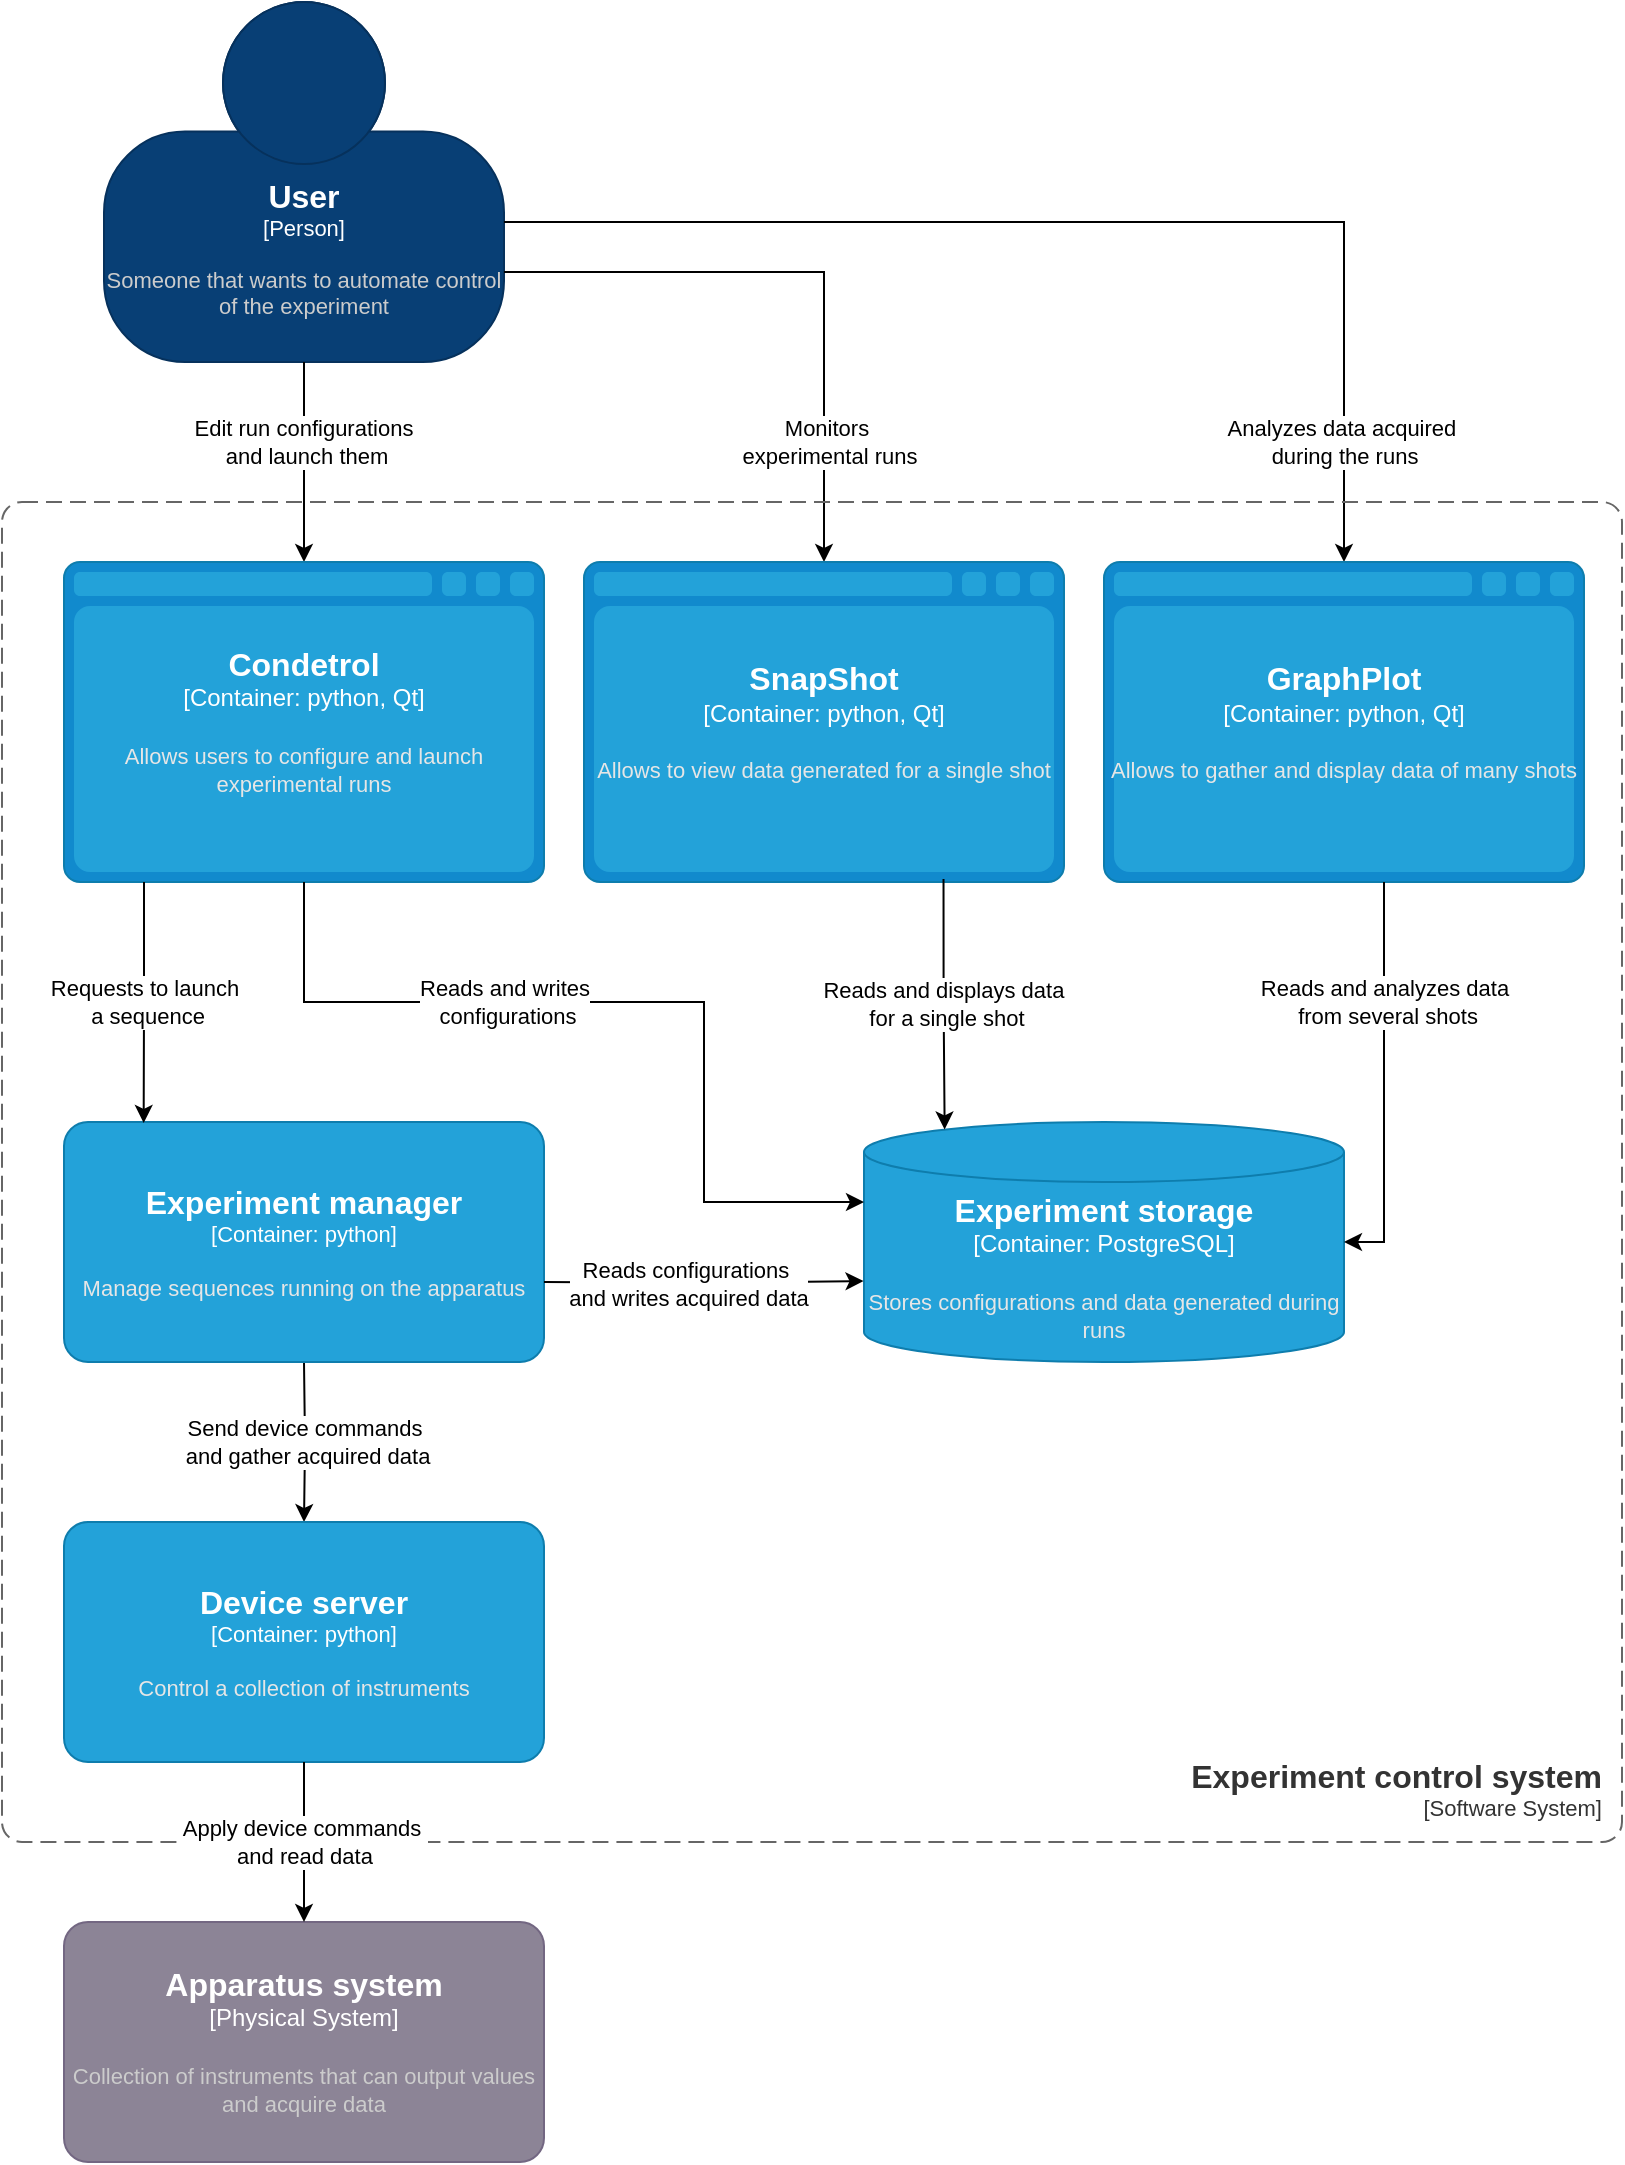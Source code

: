<mxfile version="24.6.4" type="device">
  <diagram name="Page-1" id="qh3EzcdpaSvzkxx11e34">
    <mxGraphModel dx="1154" dy="577" grid="1" gridSize="10" guides="1" tooltips="1" connect="1" arrows="1" fold="1" page="1" pageScale="1" pageWidth="827" pageHeight="1169" background="#ffffff" math="0" shadow="0">
      <root>
        <mxCell id="0" />
        <mxCell id="1" parent="0" />
        <object placeholders="1" c4Name="User" c4Type="Person" c4Description="Someone that wants to automate control of the experiment" label="&lt;font style=&quot;font-size: 16px&quot;&gt;&lt;b&gt;%c4Name%&lt;/b&gt;&lt;/font&gt;&lt;div&gt;[%c4Type%]&lt;/div&gt;&lt;br&gt;&lt;div&gt;&lt;font style=&quot;font-size: 11px&quot;&gt;&lt;font color=&quot;#cccccc&quot;&gt;%c4Description%&lt;/font&gt;&lt;/div&gt;" id="vPy4da65JbhE29JQjTfA-1">
          <mxCell style="html=1;fontSize=11;dashed=0;whiteSpace=wrap;fillColor=#083F75;strokeColor=#06315C;fontColor=#ffffff;shape=mxgraph.c4.person2;align=center;metaEdit=1;points=[[0.5,0,0],[1,0.5,0],[1,0.75,0],[0.75,1,0],[0.5,1,0],[0.25,1,0],[0,0.75,0],[0,0.5,0]];resizable=0;" parent="1" vertex="1">
            <mxGeometry x="60" width="200" height="180" as="geometry" />
          </mxCell>
        </object>
        <mxCell id="vPy4da65JbhE29JQjTfA-7" style="edgeStyle=orthogonalEdgeStyle;rounded=0;orthogonalLoop=1;jettySize=auto;html=1;entryX=0.5;entryY=0;entryDx=0;entryDy=0;entryPerimeter=0;strokeColor=#000000;" parent="1" source="vPy4da65JbhE29JQjTfA-1" edge="1">
          <mxGeometry relative="1" as="geometry">
            <mxPoint x="160" y="280" as="targetPoint" />
          </mxGeometry>
        </mxCell>
        <mxCell id="vPy4da65JbhE29JQjTfA-8" value="Edit run configurations&amp;nbsp;&lt;div&gt;and launch them&lt;/div&gt;" style="edgeLabel;html=1;align=center;verticalAlign=middle;resizable=0;points=[];fontColor=#000000;labelBackgroundColor=#ffffff;" parent="vPy4da65JbhE29JQjTfA-7" vertex="1" connectable="0">
          <mxGeometry relative="1" as="geometry">
            <mxPoint y="-10" as="offset" />
          </mxGeometry>
        </mxCell>
        <object placeholders="1" c4Name="Apparatus system" c4Type="Physical System" c4Description="Collection of instruments that can output values and acquire data" label="&lt;font style=&quot;font-size: 16px&quot;&gt;&lt;b&gt;%c4Name%&lt;/b&gt;&lt;/font&gt;&lt;div&gt;[%c4Type%]&lt;/div&gt;&lt;br&gt;&lt;div&gt;&lt;font style=&quot;font-size: 11px&quot;&gt;&lt;font color=&quot;#cccccc&quot;&gt;%c4Description%&lt;/font&gt;&lt;/div&gt;" id="vPy4da65JbhE29JQjTfA-17">
          <mxCell style="rounded=1;whiteSpace=wrap;html=1;labelBackgroundColor=none;fillColor=#8C8496;fontColor=#ffffff;align=center;arcSize=10;strokeColor=#736782;metaEdit=1;resizable=0;points=[[0.25,0,0],[0.5,0,0],[0.75,0,0],[1,0.25,0],[1,0.5,0],[1,0.75,0],[0.75,1,0],[0.5,1,0],[0.25,1,0],[0,0.75,0],[0,0.5,0],[0,0.25,0]];" parent="1" vertex="1">
            <mxGeometry x="40" y="960" width="240" height="120" as="geometry" />
          </mxCell>
        </object>
        <mxCell id="vPy4da65JbhE29JQjTfA-18" style="edgeStyle=orthogonalEdgeStyle;rounded=0;orthogonalLoop=1;jettySize=auto;html=1;exitX=0.5;exitY=1;exitDx=0;exitDy=0;exitPerimeter=0;strokeColor=#000000;" parent="1" target="gOwbFWG3VJaP6ewb8-Fu-1" edge="1">
          <mxGeometry relative="1" as="geometry">
            <mxPoint x="160" y="680" as="sourcePoint" />
            <mxPoint x="165.023" y="770" as="targetPoint" />
          </mxGeometry>
        </mxCell>
        <mxCell id="NfskYz0vfe1n3Q-fBgOu-30" style="edgeStyle=orthogonalEdgeStyle;rounded=0;orthogonalLoop=1;jettySize=auto;html=1;entryX=0.5;entryY=0;entryDx=0;entryDy=0;entryPerimeter=0;strokeColor=#000000;exitX=1;exitY=0.75;exitDx=0;exitDy=0;exitPerimeter=0;" parent="1" source="vPy4da65JbhE29JQjTfA-1" edge="1">
          <mxGeometry relative="1" as="geometry">
            <Array as="points">
              <mxPoint x="420" y="135" />
            </Array>
            <mxPoint x="420" y="280" as="targetPoint" />
            <mxPoint x="340" y="140" as="sourcePoint" />
          </mxGeometry>
        </mxCell>
        <mxCell id="NfskYz0vfe1n3Q-fBgOu-32" value="Monitors&lt;div&gt;&amp;nbsp;experimental runs&lt;/div&gt;" style="edgeLabel;html=1;align=center;verticalAlign=middle;resizable=0;points=[];fontColor=#000000;labelBackgroundColor=#ffffff;" parent="NfskYz0vfe1n3Q-fBgOu-30" vertex="1" connectable="0">
          <mxGeometry x="-0.454" y="-2" relative="1" as="geometry">
            <mxPoint x="77" y="83" as="offset" />
          </mxGeometry>
        </mxCell>
        <mxCell id="NfskYz0vfe1n3Q-fBgOu-31" style="edgeStyle=orthogonalEdgeStyle;rounded=0;orthogonalLoop=1;jettySize=auto;html=1;entryX=0.5;entryY=0;entryDx=0;entryDy=0;entryPerimeter=0;strokeColor=#000000;" parent="1" edge="1">
          <mxGeometry relative="1" as="geometry">
            <mxPoint x="260" y="110" as="sourcePoint" />
            <Array as="points">
              <mxPoint x="260" y="110" />
              <mxPoint x="680" y="110" />
            </Array>
            <mxPoint x="680" y="280" as="targetPoint" />
          </mxGeometry>
        </mxCell>
        <mxCell id="NfskYz0vfe1n3Q-fBgOu-33" value="Analyzes data acquired&amp;nbsp;&lt;div&gt;during the runs&lt;/div&gt;" style="edgeLabel;html=1;align=center;verticalAlign=middle;resizable=0;points=[];fontColor=#000000;labelBackgroundColor=#ffffff;" parent="NfskYz0vfe1n3Q-fBgOu-31" vertex="1" connectable="0">
          <mxGeometry x="-0.302" y="4" relative="1" as="geometry">
            <mxPoint x="214" y="114" as="offset" />
          </mxGeometry>
        </mxCell>
        <object placeholders="1" c4Name="Condetrol" c4Type="Container" c4Technology="python, Qt" c4Description="Allows users to configure and launch experimental runs" label="&lt;font style=&quot;font-size: 16px&quot;&gt;&lt;b&gt;%c4Name%&lt;/b&gt;&lt;/font&gt;&lt;div&gt;[%c4Type%:&amp;nbsp;%c4Technology%]&lt;/div&gt;&lt;br&gt;&lt;div&gt;&lt;font style=&quot;font-size: 11px&quot;&gt;&lt;font color=&quot;#E6E6E6&quot;&gt;%c4Description%&lt;/font&gt;&lt;/div&gt;" id="Q1tHPlpaSqCuggFhtofJ-2">
          <mxCell style="shape=mxgraph.c4.webBrowserContainer2;whiteSpace=wrap;html=1;boundedLbl=1;rounded=0;labelBackgroundColor=none;strokeColor=#118ACD;fillColor=#23A2D9;strokeColor=#118ACD;strokeColor2=#0E7DAD;fontSize=12;fontColor=#ffffff;align=center;metaEdit=1;points=[[0.5,0,0],[1,0.25,0],[1,0.5,0],[1,0.75,0],[0.5,1,0],[0,0.75,0],[0,0.5,0],[0,0.25,0]];resizable=0;" parent="1" vertex="1">
            <mxGeometry x="40" y="280" width="240" height="160" as="geometry" />
          </mxCell>
        </object>
        <object placeholders="1" c4Name="Experiment manager" c4Type="Container" c4Technology="python" c4Description="Manage sequences running on the apparatus" label="&lt;font style=&quot;font-size: 16px&quot;&gt;&lt;b&gt;%c4Name%&lt;/b&gt;&lt;/font&gt;&lt;div&gt;[%c4Type%: %c4Technology%]&lt;/div&gt;&lt;br&gt;&lt;div&gt;&lt;font style=&quot;font-size: 11px&quot;&gt;&lt;font color=&quot;#E6E6E6&quot;&gt;%c4Description%&lt;/font&gt;&lt;/div&gt;" id="Q1tHPlpaSqCuggFhtofJ-3">
          <mxCell style="rounded=1;whiteSpace=wrap;html=1;fontSize=11;labelBackgroundColor=none;fillColor=#23A2D9;fontColor=#ffffff;align=center;arcSize=10;strokeColor=#0E7DAD;metaEdit=1;resizable=0;points=[[0.25,0,0],[0.5,0,0],[0.75,0,0],[1,0.25,0],[1,0.5,0],[1,0.75,0],[0.75,1,0],[0.5,1,0],[0.25,1,0],[0,0.75,0],[0,0.5,0],[0,0.25,0]];" parent="1" vertex="1">
            <mxGeometry x="40" y="560" width="240" height="120" as="geometry" />
          </mxCell>
        </object>
        <mxCell id="Q1tHPlpaSqCuggFhtofJ-4" style="edgeStyle=orthogonalEdgeStyle;rounded=0;orthogonalLoop=1;jettySize=auto;html=1;entryX=0.166;entryY=0.004;entryDx=0;entryDy=0;entryPerimeter=0;strokeColor=#000000;" parent="1" target="Q1tHPlpaSqCuggFhtofJ-3" edge="1">
          <mxGeometry relative="1" as="geometry">
            <mxPoint x="80" y="440" as="sourcePoint" />
            <mxPoint x="80" y="520" as="targetPoint" />
            <Array as="points">
              <mxPoint x="80" y="500" />
            </Array>
          </mxGeometry>
        </mxCell>
        <mxCell id="Q1tHPlpaSqCuggFhtofJ-5" value="Requests to launch&lt;div&gt;&amp;nbsp;a sequence&lt;/div&gt;" style="edgeLabel;html=1;align=center;verticalAlign=middle;resizable=0;points=[];labelBackgroundColor=#ffffff;fontColor=#000000;" parent="Q1tHPlpaSqCuggFhtofJ-4" vertex="1" connectable="0">
          <mxGeometry x="0.026" y="-1" relative="1" as="geometry">
            <mxPoint x="1" y="-2" as="offset" />
          </mxGeometry>
        </mxCell>
        <object placeholders="1" c4Name="SnapShot" c4Type="Container" c4Technology="python, Qt" c4Description="Allows to view data generated for a single shot" label="&lt;font style=&quot;font-size: 16px&quot;&gt;&lt;b&gt;%c4Name%&lt;/b&gt;&lt;/font&gt;&lt;div&gt;[%c4Type%:&amp;nbsp;%c4Technology%]&lt;/div&gt;&lt;br&gt;&lt;div&gt;&lt;font style=&quot;font-size: 11px&quot;&gt;&lt;font color=&quot;#E6E6E6&quot;&gt;%c4Description%&lt;/font&gt;&lt;/div&gt;" id="Q1tHPlpaSqCuggFhtofJ-6">
          <mxCell style="shape=mxgraph.c4.webBrowserContainer2;whiteSpace=wrap;html=1;boundedLbl=1;rounded=0;labelBackgroundColor=none;strokeColor=#118ACD;fillColor=#23A2D9;strokeColor=#118ACD;strokeColor2=#0E7DAD;fontSize=12;fontColor=#ffffff;align=center;metaEdit=1;points=[[0.5,0,0],[1,0.25,0],[1,0.5,0],[1,0.75,0],[0.5,1,0],[0,0.75,0],[0,0.5,0],[0,0.25,0]];resizable=0;" parent="1" vertex="1">
            <mxGeometry x="300" y="280" width="240" height="160" as="geometry" />
          </mxCell>
        </object>
        <object placeholders="1" c4Name="GraphPlot" c4Type="Container" c4Technology="python, Qt" c4Description="Allows to gather and display data of many shots" label="&lt;font style=&quot;font-size: 16px&quot;&gt;&lt;b&gt;%c4Name%&lt;/b&gt;&lt;/font&gt;&lt;div&gt;[%c4Type%:&amp;nbsp;%c4Technology%]&lt;/div&gt;&lt;br&gt;&lt;div&gt;&lt;font style=&quot;font-size: 11px&quot;&gt;&lt;font color=&quot;#E6E6E6&quot;&gt;%c4Description%&lt;/font&gt;&lt;/div&gt;" id="Q1tHPlpaSqCuggFhtofJ-7">
          <mxCell style="shape=mxgraph.c4.webBrowserContainer2;whiteSpace=wrap;html=1;boundedLbl=1;rounded=0;labelBackgroundColor=none;strokeColor=#118ACD;fillColor=#23A2D9;strokeColor=#118ACD;strokeColor2=#0E7DAD;fontSize=12;fontColor=#ffffff;align=center;metaEdit=1;points=[[0.5,0,0],[1,0.25,0],[1,0.5,0],[1,0.75,0],[0.5,1,0],[0,0.75,0],[0,0.5,0],[0,0.25,0]];resizable=0;" parent="1" vertex="1">
            <mxGeometry x="560" y="280" width="240" height="160" as="geometry" />
          </mxCell>
        </object>
        <object placeholders="1" c4Name="Experiment storage" c4Type="Container" c4Technology="PostgreSQL" c4Description="Stores configurations and data generated during runs" label="&lt;font style=&quot;font-size: 16px&quot;&gt;&lt;b&gt;%c4Name%&lt;/b&gt;&lt;/font&gt;&lt;div&gt;[%c4Type%:&amp;nbsp;%c4Technology%]&lt;/div&gt;&lt;br&gt;&lt;div&gt;&lt;font style=&quot;font-size: 11px&quot;&gt;&lt;font color=&quot;#E6E6E6&quot;&gt;%c4Description%&lt;/font&gt;&lt;/div&gt;" id="Q1tHPlpaSqCuggFhtofJ-8">
          <mxCell style="shape=cylinder3;size=15;whiteSpace=wrap;html=1;boundedLbl=1;rounded=0;labelBackgroundColor=none;fillColor=#23A2D9;fontSize=12;fontColor=#ffffff;align=center;strokeColor=#0E7DAD;metaEdit=1;points=[[0.5,0,0],[1,0.25,0],[1,0.5,0],[1,0.75,0],[0.5,1,0],[0,0.75,0],[0,0.5,0],[0,0.25,0]];resizable=0;" parent="1" vertex="1">
            <mxGeometry x="440" y="560" width="240" height="120" as="geometry" />
          </mxCell>
        </object>
        <mxCell id="Q1tHPlpaSqCuggFhtofJ-9" style="edgeStyle=orthogonalEdgeStyle;rounded=0;orthogonalLoop=1;jettySize=auto;html=1;entryX=1;entryY=0.5;entryDx=0;entryDy=0;entryPerimeter=0;strokeColor=#000000;" parent="1" target="Q1tHPlpaSqCuggFhtofJ-8" edge="1">
          <mxGeometry relative="1" as="geometry">
            <mxPoint x="700" y="440" as="sourcePoint" />
            <mxPoint x="680" y="760" as="targetPoint" />
            <Array as="points">
              <mxPoint x="700" y="440" />
              <mxPoint x="700" y="620" />
            </Array>
          </mxGeometry>
        </mxCell>
        <mxCell id="Q1tHPlpaSqCuggFhtofJ-10" value="Reads and analyzes data&lt;div&gt;&amp;nbsp;from several shots&lt;/div&gt;" style="edgeLabel;html=1;align=center;verticalAlign=middle;resizable=0;points=[];rotation=0;labelBackgroundColor=#ffffff;fontColor=#000000;" parent="Q1tHPlpaSqCuggFhtofJ-9" vertex="1" connectable="0">
          <mxGeometry x="-0.283" relative="1" as="geometry">
            <mxPoint y="-12" as="offset" />
          </mxGeometry>
        </mxCell>
        <mxCell id="Q1tHPlpaSqCuggFhtofJ-11" style="edgeStyle=orthogonalEdgeStyle;rounded=0;orthogonalLoop=1;jettySize=auto;html=1;entryX=0.168;entryY=0.031;entryDx=0;entryDy=0;entryPerimeter=0;strokeColor=#000000;exitX=0.749;exitY=0.991;exitDx=0;exitDy=0;exitPerimeter=0;" parent="1" source="Q1tHPlpaSqCuggFhtofJ-6" target="Q1tHPlpaSqCuggFhtofJ-8" edge="1">
          <mxGeometry relative="1" as="geometry">
            <mxPoint x="520" y="760" as="targetPoint" />
            <Array as="points" />
          </mxGeometry>
        </mxCell>
        <mxCell id="Q1tHPlpaSqCuggFhtofJ-12" value="Reads and displays data&amp;nbsp;&lt;div&gt;for a single shot&lt;/div&gt;" style="edgeLabel;html=1;align=center;verticalAlign=middle;resizable=0;points=[];rotation=0;labelBackgroundColor=#ffffff;fontColor=#000000;" parent="Q1tHPlpaSqCuggFhtofJ-11" vertex="1" connectable="0">
          <mxGeometry x="-0.285" y="1" relative="1" as="geometry">
            <mxPoint y="17" as="offset" />
          </mxGeometry>
        </mxCell>
        <mxCell id="Q1tHPlpaSqCuggFhtofJ-13" style="edgeStyle=orthogonalEdgeStyle;rounded=0;orthogonalLoop=1;jettySize=auto;html=1;exitX=0.5;exitY=1;exitDx=0;exitDy=0;exitPerimeter=0;strokeColor=#000000;" parent="1" source="Q1tHPlpaSqCuggFhtofJ-2" edge="1">
          <mxGeometry relative="1" as="geometry">
            <mxPoint x="210" y="410" as="sourcePoint" />
            <mxPoint x="440" y="600" as="targetPoint" />
            <Array as="points">
              <mxPoint x="160" y="500" />
              <mxPoint x="360" y="500" />
              <mxPoint x="360" y="600" />
            </Array>
          </mxGeometry>
        </mxCell>
        <mxCell id="Q1tHPlpaSqCuggFhtofJ-14" value="Reads and writes&lt;div&gt;&amp;nbsp;configurations&lt;/div&gt;" style="edgeLabel;html=1;align=center;verticalAlign=middle;resizable=0;points=[];rotation=0;labelBackgroundColor=#ffffff;fontColor=#000000;" parent="Q1tHPlpaSqCuggFhtofJ-13" vertex="1" connectable="0">
          <mxGeometry x="0.025" y="3" relative="1" as="geometry">
            <mxPoint x="-66" y="3" as="offset" />
          </mxGeometry>
        </mxCell>
        <mxCell id="Q1tHPlpaSqCuggFhtofJ-15" style="edgeStyle=orthogonalEdgeStyle;rounded=0;orthogonalLoop=1;jettySize=auto;html=1;strokeColor=#000000;entryX=-0.001;entryY=0.663;entryDx=0;entryDy=0;entryPerimeter=0;" parent="1" target="Q1tHPlpaSqCuggFhtofJ-8" edge="1">
          <mxGeometry relative="1" as="geometry">
            <mxPoint x="280" y="640" as="sourcePoint" />
            <mxPoint x="439" y="640" as="targetPoint" />
            <Array as="points" />
          </mxGeometry>
        </mxCell>
        <mxCell id="Q1tHPlpaSqCuggFhtofJ-16" value="&lt;span style=&quot;color: rgba(0, 0, 0, 0); font-family: monospace; font-size: 0px; text-align: start; background-color: rgb(27, 29, 30);&quot;&gt;%3CmxGraphModel%3E%3Croot%3E%3CmxCell%20id%3D%220%22%2F%3E%3CmxCell%20id%3D%221%22%20parent%3D%220%22%2F%3E%3CmxCell%20id%3D%222%22%20value%3D%22Writes%20aquired%20data%22%20style%3D%22edgeLabel%3Bhtml%3D1%3Balign%3Dcenter%3BverticalAlign%3Dmiddle%3Bresizable%3D0%3Bpoints%3D%5B%5D%3B%22%20vertex%3D%221%22%20connectable%3D%220%22%20parent%3D%221%22%3E%3CmxGeometry%20x%3D%22612.698%22%20y%3D%22773.97%22%20as%3D%22geometry%22%2F%3E%3C%2FmxCell%3E%3C%2Froot%3E%3C%2FmxGraphModel%3EW&lt;/span&gt;&lt;div&gt;&lt;span style=&quot;color: rgba(0, 0, 0, 0); font-family: monospace; font-size: 0px; text-align: start; background-color: rgb(27, 29, 30);&quot;&gt;&lt;br&gt;&lt;/span&gt;&lt;/div&gt;" style="edgeLabel;html=1;align=center;verticalAlign=middle;resizable=0;points=[];" parent="Q1tHPlpaSqCuggFhtofJ-15" vertex="1" connectable="0">
          <mxGeometry x="0.002" y="-1" relative="1" as="geometry">
            <mxPoint as="offset" />
          </mxGeometry>
        </mxCell>
        <mxCell id="Q1tHPlpaSqCuggFhtofJ-17" value="Reads configurations&amp;nbsp;&lt;div&gt;and writes acquired data&lt;/div&gt;" style="edgeLabel;html=1;align=center;verticalAlign=middle;resizable=0;points=[];rotation=0;labelBackgroundColor=#ffffff;fontColor=#000000;" parent="Q1tHPlpaSqCuggFhtofJ-15" vertex="1" connectable="0">
          <mxGeometry x="-0.01" y="-3" relative="1" as="geometry">
            <mxPoint x="-8" y="-3" as="offset" />
          </mxGeometry>
        </mxCell>
        <object placeholders="1" c4Name="Experiment control system" c4Type="SystemScopeBoundary" c4Application="Software System" label="&lt;font style=&quot;font-size: 16px&quot;&gt;&lt;b&gt;&lt;div style=&quot;&quot;&gt;%c4Name%&lt;/div&gt;&lt;/b&gt;&lt;/font&gt;&lt;div style=&quot;&quot;&gt;[%c4Application%]&lt;/div&gt;" id="Q1tHPlpaSqCuggFhtofJ-19">
          <mxCell style="rounded=1;fontSize=11;whiteSpace=wrap;html=1;dashed=1;arcSize=20;fillColor=none;strokeColor=#666666;fontColor=#333333;labelBackgroundColor=none;align=right;verticalAlign=bottom;labelBorderColor=none;spacingTop=0;spacing=10;dashPattern=8 4;metaEdit=1;rotatable=0;perimeter=rectanglePerimeter;noLabel=0;labelPadding=0;allowArrows=0;connectable=0;expand=0;recursiveResize=0;editable=1;pointerEvents=0;absoluteArcSize=1;points=[[0.25,0,0],[0.5,0,0],[0.75,0,0],[1,0.25,0],[1,0.5,0],[1,0.75,0],[0.75,1,0],[0.5,1,0],[0.25,1,0],[0,0.75,0],[0,0.5,0],[0,0.25,0]];" parent="1" vertex="1">
            <mxGeometry x="9" y="250" width="810" height="670" as="geometry" />
          </mxCell>
        </object>
        <object placeholders="1" c4Name="Device server" c4Type="Container" c4Technology="python" c4Description="Control a collection of instruments" label="&lt;font style=&quot;font-size: 16px&quot;&gt;&lt;b&gt;%c4Name%&lt;/b&gt;&lt;/font&gt;&lt;div&gt;[%c4Type%: %c4Technology%]&lt;/div&gt;&lt;br&gt;&lt;div&gt;&lt;font style=&quot;font-size: 11px&quot;&gt;&lt;font color=&quot;#E6E6E6&quot;&gt;%c4Description%&lt;/font&gt;&lt;/div&gt;" id="gOwbFWG3VJaP6ewb8-Fu-1">
          <mxCell style="rounded=1;whiteSpace=wrap;html=1;fontSize=11;labelBackgroundColor=none;fillColor=#23A2D9;fontColor=#ffffff;align=center;arcSize=10;strokeColor=#0E7DAD;metaEdit=1;resizable=0;points=[[0.25,0,0],[0.5,0,0],[0.75,0,0],[1,0.25,0],[1,0.5,0],[1,0.75,0],[0.75,1,0],[0.5,1,0],[0.25,1,0],[0,0.75,0],[0,0.5,0],[0,0.25,0]];" vertex="1" parent="1">
            <mxGeometry x="40" y="760" width="240" height="120" as="geometry" />
          </mxCell>
        </object>
        <mxCell id="gOwbFWG3VJaP6ewb8-Fu-3" style="edgeStyle=orthogonalEdgeStyle;rounded=0;orthogonalLoop=1;jettySize=auto;html=1;exitX=0.5;exitY=1;exitDx=0;exitDy=0;exitPerimeter=0;strokeColor=#000000;" edge="1" parent="1" source="gOwbFWG3VJaP6ewb8-Fu-1">
          <mxGeometry relative="1" as="geometry">
            <mxPoint x="160" y="920" as="sourcePoint" />
            <mxPoint x="160" y="960" as="targetPoint" />
          </mxGeometry>
        </mxCell>
        <mxCell id="gOwbFWG3VJaP6ewb8-Fu-5" value="Apply device commands&amp;nbsp;&lt;div&gt;and read data&lt;/div&gt;" style="edgeLabel;html=1;align=center;verticalAlign=middle;resizable=0;points=[];rotation=0;labelBackgroundColor=#ffffff;fontColor=#000000;" vertex="1" connectable="0" parent="1">
          <mxGeometry x="159.997" y="920.002" as="geometry" />
        </mxCell>
        <mxCell id="gOwbFWG3VJaP6ewb8-Fu-6" value="Send device commands&lt;div&gt;&amp;nbsp;and gather acquired data&lt;/div&gt;" style="edgeLabel;html=1;align=center;verticalAlign=middle;resizable=0;points=[];rotation=0;labelBackgroundColor=#ffffff;fontColor=#000000;" vertex="1" connectable="0" parent="1">
          <mxGeometry x="159.997" y="720.002" as="geometry" />
        </mxCell>
      </root>
    </mxGraphModel>
  </diagram>
</mxfile>
